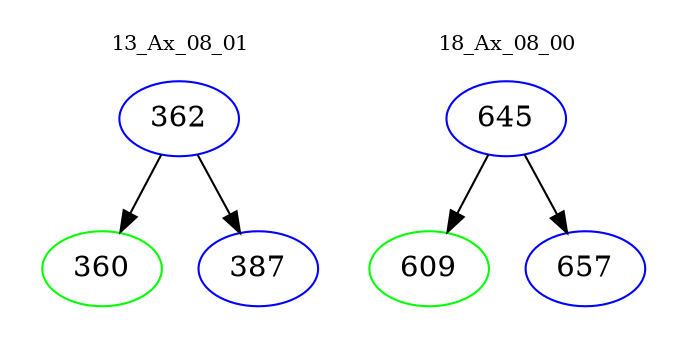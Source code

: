 digraph{
subgraph cluster_0 {
color = white
label = "13_Ax_08_01";
fontsize=10;
T0_362 [label="362", color="blue"]
T0_362 -> T0_360 [color="black"]
T0_360 [label="360", color="green"]
T0_362 -> T0_387 [color="black"]
T0_387 [label="387", color="blue"]
}
subgraph cluster_1 {
color = white
label = "18_Ax_08_00";
fontsize=10;
T1_645 [label="645", color="blue"]
T1_645 -> T1_609 [color="black"]
T1_609 [label="609", color="green"]
T1_645 -> T1_657 [color="black"]
T1_657 [label="657", color="blue"]
}
}
